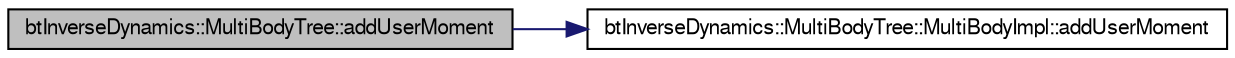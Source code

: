 digraph G
{
  bgcolor="transparent";
  edge [fontname="FreeSans",fontsize=10,labelfontname="FreeSans",labelfontsize=10];
  node [fontname="FreeSans",fontsize=10,shape=record];
  rankdir=LR;
  Node1 [label="btInverseDynamics::MultiBodyTree::addUserMoment",height=0.2,width=0.4,color="black", fillcolor="grey75", style="filled" fontcolor="black"];
  Node1 -> Node2 [color="midnightblue",fontsize=10,style="solid"];
  Node2 [label="btInverseDynamics::MultiBodyTree::MultiBodyImpl::addUserMoment",height=0.2,width=0.4,color="black",URL="$classbt_inverse_dynamics_1_1_multi_body_tree_1_1_multi_body_impl.html#ef25e8becc20bc0ceb7dcdfd853098e0"];
}
